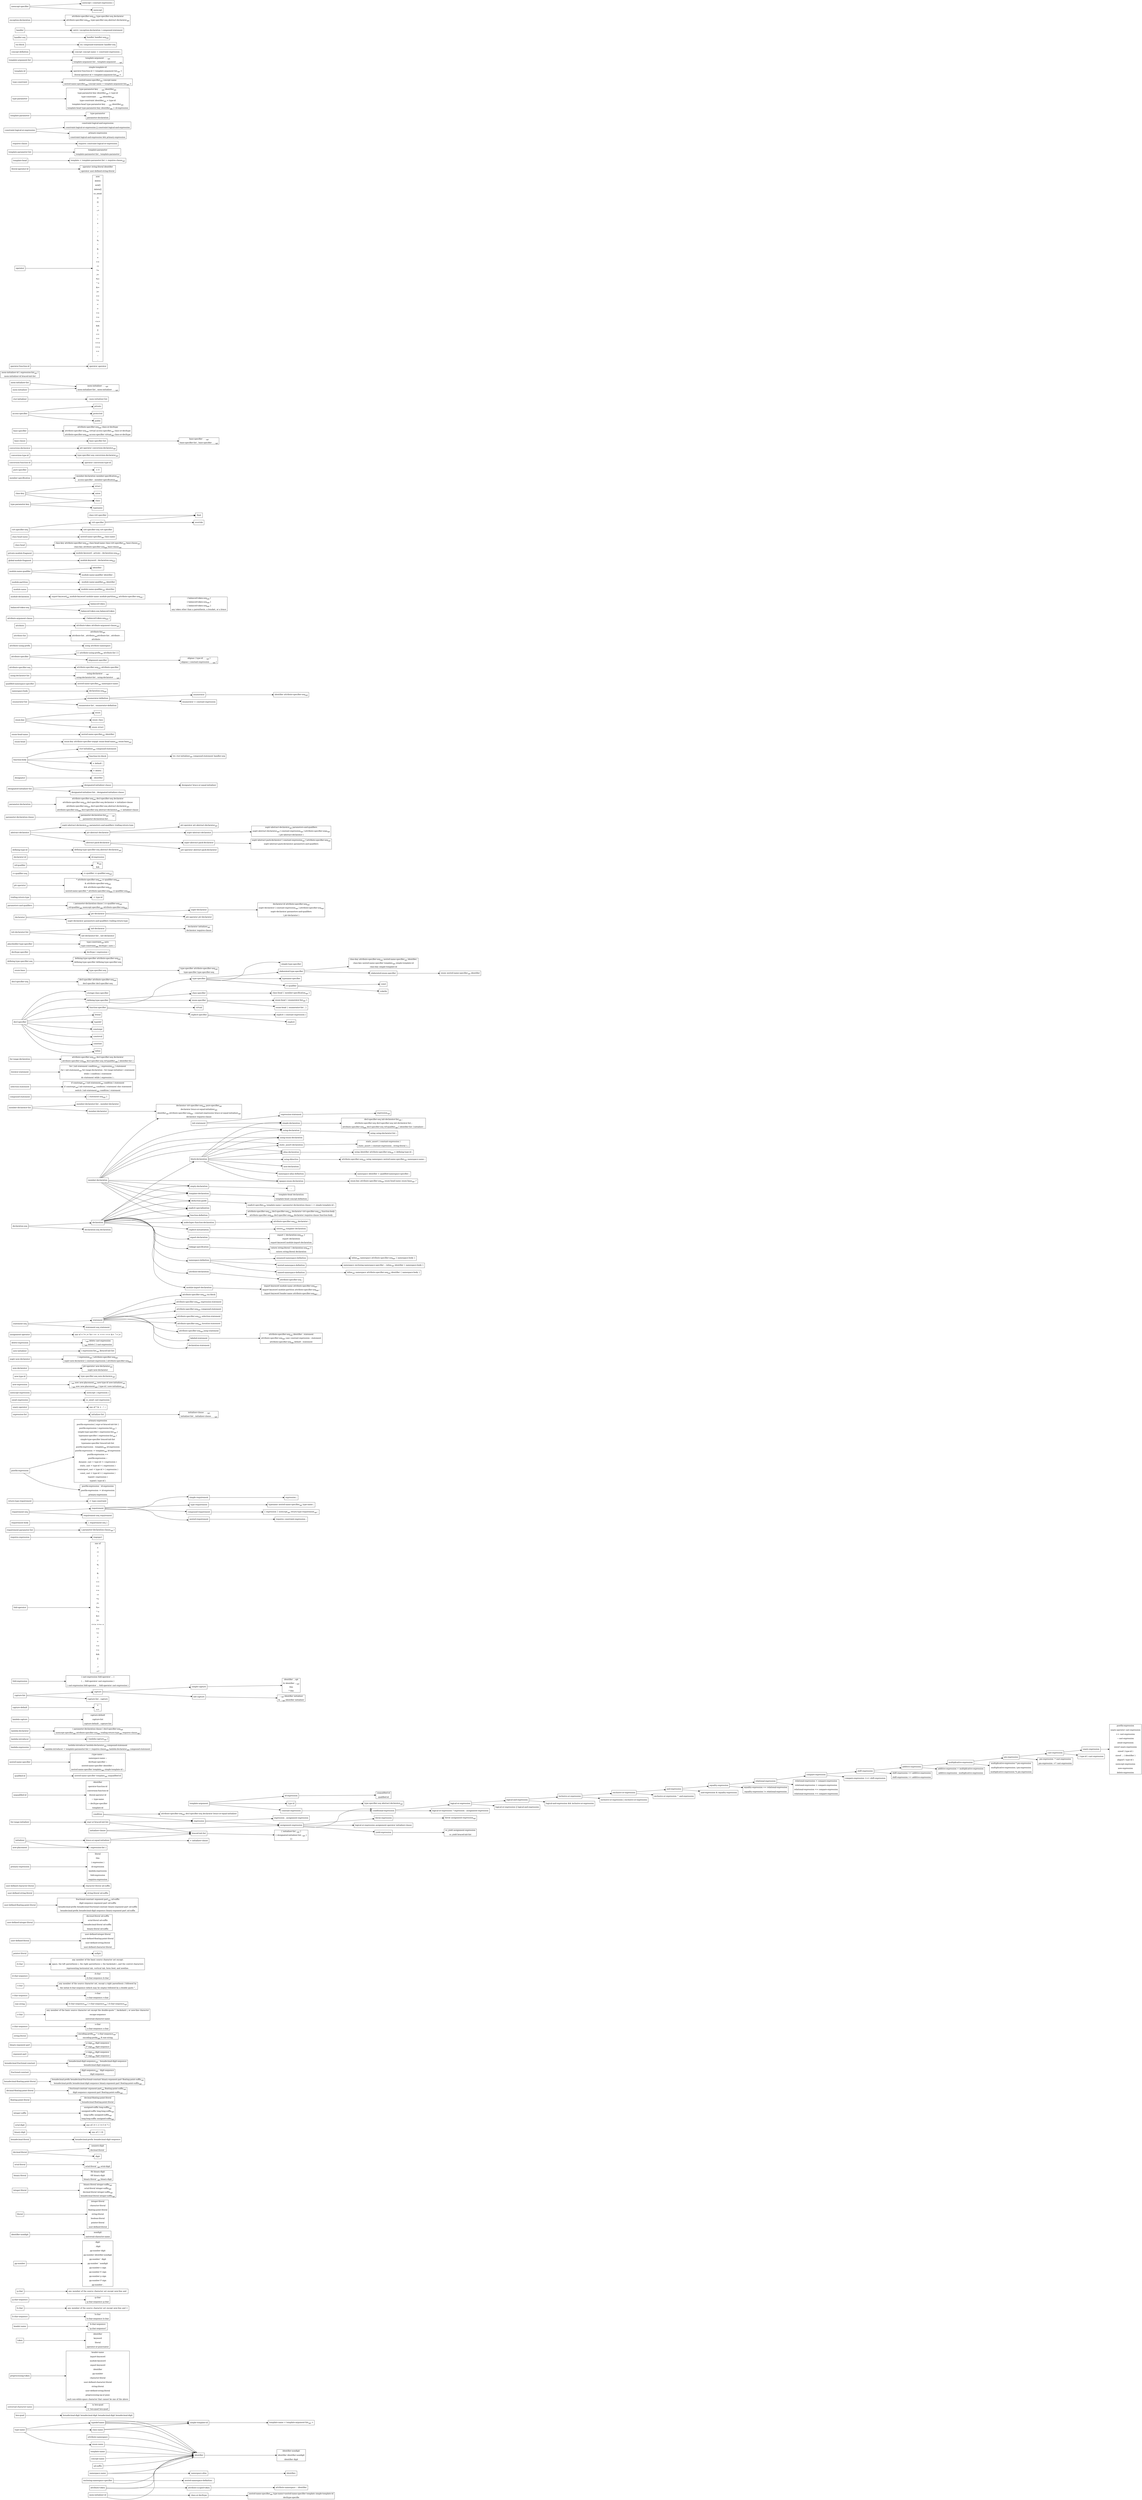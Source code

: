 # Partial visualization of C++ Draft N4860 

digraph CppISO_IEC_JTC1_SC22_WG21_N4890_EBNF_Diagram {
    rankdir=LR;
    node [shape=box];



    # [gram.key] ------------------------------------------------------------------

    "typedef-name" -> "identifier";
    "typedef-name" -> "simple-template-id"; 



    # [gram.lex] ------------------------------------------------------------------

    "hex-quad" -> "hexadecimal-digit hexadecimal-digit hexadecimal-digit hexadecimal-digit";

    unchnm1[label=<\u hex-quad<BR/><BR/>
\U hex-quad hex-quad>];
    "universal-character-name" -> unchnm1;

    pptok1[label=<header-name<BR/><BR/>
import-keyword<BR/><BR/>
module-keyword<BR/><BR/>
export-keyword<BR/><BR/>
identifier<BR/><BR/>
pp-number<BR/><BR/>
character-literal<BR/><BR/>
user-defined-character-literal<BR/><BR/>
string-literal<BR/><BR/>
user-defined-string-literal<BR/><BR/>
preprocessing-op-or-punc<BR/><BR/>
each non-white-space character that cannot be one of the above>];
    "preprocessing-token" -> pptok1;

    tk1[label=<identifier<BR/><BR/>
keyword<BR/><BR/>
literal<BR/><BR/>
operator-or-punctuator>];
    "token" -> tk1;

    hdname1[label=<h-char-sequence<BR/><BR/>
&quot;q-char-sequence&quot;>];
    "header-name" -> hdname1;

    hchseq1[label=<h-char<BR/><BR/>
h-char-sequence h-char>];
    "h-char-sequence" -> hchseq1;

    "h-char" -> "any member of the source character set except new-line and >";

    qchseq1[label=<q-char<BR/><BR/>
q-char-sequence q-char>];
    "q-char-sequence" -> qchseq1;

    "q-char" -> "any member of the source character set except new-line and ";

    ppnum1[label=<digit<BR/><BR/>
. digit<BR/><BR/>
pp-number digit<BR/><BR/>
pp-number identifier-nondigit<BR/><BR/>
pp-number ’ digit<BR/><BR/>
pp-number ’ nondigit<BR/><BR/>
pp-number e sign<BR/><BR/>
pp-number E sign<BR/><BR/>
pp-number p sign<BR/><BR/>
pp-number P sign<BR/><BR/>
pp-number .>];
    "pp-number" -> ppnum1;

    ident1[label=<identifier-nondigit<BR/><BR/>
identifier identifier-nondigit<BR/><BR/>
identifier digit>];
    "identifier" ->ident1;

    identdig1[label=<nondigit<BR/><BR/>
universal-character-name>];
    "identifier-nondigit" -> identdig1;
    
    ltrl1[label=<integer-literal<BR/><BR/>
character-literal<BR/><BR/>
floating-point-literal<BR/><BR/>
string-literal<BR/><BR/>
boolean-literal<BR/><BR/>
pointer-literal<BR/><BR/>
user-defined-literal>];
    "literal" -> ltrl1;

    intglit1[label=<binary-literal integer-suffix<SUB>opt</SUB><BR/><BR/>
octal-literal integer-suffix<SUB>opt</SUB><BR/><BR/>
decimal-literal integer-suffix<SUB>opt</SUB><BR/><BR/>
hexadecimal-literal integer-suffix<SUB>opt</SUB>>];
    "integer-literal" -> intglit1;
    
    bnlit1[label=<0b binary-digit<BR/><BR/>
0B binary-digit<BR/><BR/>
binary-literal ’<SUB>opt</SUB> binary-digit>];
    "binary-literal" -> bnlit1;
    
    octlit1[label=<0<BR/><BR/>
octal-literal ’<SUB>opt</SUB> octal-digit>];
    "octal-literal" -> octlit1;


    declit1[label=<nonzero-digit<BR/><BR/>
decimal-literal ’>];
    "decimal-literal" -> declit1;
    "decimal-literal" -> "digit";

    "hexadecimal-literal" -> "hexadecimal-prefix hexadecimal-digit-sequence";

    "binary-digit" -> "one of [ 1 0] ";
    
    "octal-digit" -> "one of [ 0 1 2 3 4 5 6 7 ]";

    intsuf1[label=<unsigned-suffix long-suffix<SUB>opt</SUB><BR/><BR/>
unsigned-suffix long-long-suffix<SUB>opt</SUB><BR/><BR/>
long-suffix unsigned-suffix<SUB>opt</SUB><BR/><BR/>
long-long-suffix unsigned-suffix<SUB>opt</SUB>>];
    "integer-suffix" -> intsuf1;

    fplit1[label=<decimal-floating-point-literal<BR/><BR/>
hexadecimal-floating-point-literal>];
    "floating-point-literal" -> fplit1;

    decfplit1[label=<fractional-constant exponent-part<SUB>opt</SUB> floating-point-suffix<SUB>opt</SUB><BR/><BR/>
digit-sequence exponent-part floating-point-suffix<SUB>opt</SUB>>];
    "decimal-floating-point-literal" -> decfplit1;

    hexfplit1[label=<hexadecimal-prefix hexadecimal-fractional-constant binary-exponent-part floating-point-suffix<SUB>opt</SUB><BR/><BR/>
hexadecimal-prefix hexadecimal-digit-sequence binary-exponent-part floating-point-suffix<SUB>opt</SUB>>];
    "hexadecimal-floating-point-literal" -> hexfplit1;

    fracconst1[label=<digit-sequence<SUB>opt</SUB> . digit-sequence<BR/><BR/>
digit-sequence .>];
    "fractional-constant" -> fracconst1;

    hexfraconst1[label=<hexadecimal-digit-sequence<SUB>opt</SUB> . hexadecimal-digit-sequence<BR/><BR/>
hexadecimal-digit-sequence .>];
    "hexadecimal-fractional-constant" -> hexfraconst1;

    expar1[label=<e sign<SUB>opt</SUB> digit-sequence<BR/><BR/>
E sign<SUB>opt</SUB> digit-sequence>];
    "exponent-part" -> expar1;

    binexpar1[label=<p sign<SUB>opt</SUB> digit-sequence<BR/><BR/>
P sign<SUB>opt</SUB> digit-sequence>];
    "binary-exponent-part" -> binexpar1;

    strlit1[label=<encoding-prefix<SUB>opt</SUB> " s-char-sequence<SUB>opt</SUB> "<BR/><BR/>
encoding-prefix<SUB>opt</SUB> R raw-string>];
    "string-literal" -> strlit1;

    schseq1[label=<s-char<BR/><BR/>
s-char-sequence s-char>];
    "s-char-sequence" -> schseq1;

    schst1[label=<any member of the basic source character set except the double-quote ", backslash \, or new-line character<BR/><BR/>
escape-sequence<BR/><BR/>
universal-character-name>];
    "s-char" -> schst1;

    rwstr1[label=<d-char-sequence<SUB>opt</SUB> ( r-char-sequence<SUB>opt</SUB> ) d-char-sequence<SUB>opt</SUB>>];
    "raw-string" -> rwstr1;

    rchseq1[label=<r-char<BR/><BR/>
r-char-sequence r-char>];
    "r-char-sequence" -> rchseq1;

    rchr1[label=<any member of the source character set, except a right parenthesis ) followed by<BR/><BR/>
the initial d-char-sequence (which may be empty) followed by a double quote ".>];
    "r-char" -> rchr1;

    dchseq1[label=<d-char<BR/><BR/>
d-char-sequence d-char>];
    "d-char-sequence" -> dchseq1;

    dchr1[label=<any member of the basic source character set except:<BR/><BR/>
space, the left parenthesis (, the right parenthesis ), the backslash \, and the control characters<BR/><BR/>
representing horizontal tab, vertical tab, form feed, and newline.>];
    "d-char" -> "dchr1";

    "pointer-literal" -> "nullptr";

    usrdeflit1[label=<user-defined-integer-literal<BR/><BR/>
user-defined-floating-point-literal<BR/><BR/>
user-defined-string-literal<BR/><BR/>
user-defined-character-literal>];
    "user-defined-literal" -> usrdeflit1;

    usrdefintlit1[label=<decimal-literal ud-suffix<BR/><BR/>
octal-literal ud-suffix<BR/><BR/>
hexadecimal-literal ud-suffix<BR/><BR/>
binary-literal ud-suffix>];
    "user-defined-integer-literal" -> usrdefintlit1;
    
    usrdeffplit1[label=<fractional-constant exponent-part<SUB>opt</SUB> ud-suffix<BR/><BR/>
digit-sequence exponent-part ud-suffix<BR/><BR/>
hexadecimal-prefix hexadecimal-fractional-constant binary-exponent-part ud-suffix<BR/><BR/>
hexadecimal-prefix hexadecimal-digit-sequence binary-exponent-part ud-suffix>];
    "user-defined-floating-point-literal" -> usrdeffplit1;
    
    "user-defined-string-literal" -> "string-literal ud-suffix";

    "user-defined-character-literal" -> "character-literal ud-suffix";

    "ud-suffix" -> "identifier";



    # [gram.expr] ------------------------------------------------------------------

    primexpr1[label=<literal<BR/><BR/>
this<BR/><BR/>
( expression )<BR/><BR/>
id-expression<BR/><BR/>
lambda-expression<BR/><BR/>
fold-expression<BR/><BR/>
requires-expression>];
    "primary-expression" -> primexpr1;

    idexpr1[label=<unqualified-id<BR/><BR/>
qualified-id>];
    "id-expression" -> idexpr1;

    unqualexpr1[label=<identifier<BR/><BR/>
operator-function-id<BR/><BR/>
conversion-function-id<BR/><BR/>
literal-operator-id<BR/><BR/>
~ type-name<BR/><BR/>
~ decltype-specifier<BR/><BR/>
template-id>];
    "unqualified-id" -> unqualexpr1;

    qualid1[label=<nested-name-specifier template<SUB><SUB>opt</SUB></SUB> unqualified-id>];
    "qualified-id" -> qualid1;

    nestnmspec1[label=<::
type-name ::<BR/><BR/>
namespace-name ::<BR/><BR/>
decltype-specifier ::<BR/><BR/>
nested-name-specifier identifier ::<BR/><BR/>
nested-name-specifier template<SUB>opt</SUB> simple-template-id ::>];
    "nested-name-specifier" -> nestnmspec1;
    
    lmexpr1 [label=<lambda-introducer lambda-declarator<SUB>opt</SUB> compound-statement<BR/><BR/>
lambda-introducer &lt; template-parameter-list &gt; requires-clause<SUB>opt</SUB> lambda-declarator<SUB>opt</SUB> compound-statement>];
    "lambda-expression" -> lmexpr1;
    
    lmintr1[label=<[ lambda-capture<SUB>opt</SUB> ]>];
    "lambda-introducer" -> lmintr1;

    lmdecl1[label=<( parameter-declaration-clause ) decl-specifier-seq<SUB>opt</SUB><BR/><BR/>
noexcept-specifier<SUB>opt</SUB> attribute-specifier-seq<SUB>opt</SUB> trailing-return-type<SUB>opt</SUB> requires-clause<SUB>opt</SUB>>];
    "lambda-declarator" -> lmdecl1;

    lmcap1[label=<capture-default<BR/><BR/>
capture-list<BR/><BR/>
capture-default , capture-list>];
    "lambda-capture" -> lmcap1;

    capdef1[label=<&lt;<BR/><BR/>=&gt;>];
    "capture-default" -> capdef1;

    "capture-list" -> "capture";
    "capture-list" -> "capture-list , capture";

    "capture" -> "simple-capture";
    "capture" -> "init-capture";

    simpcap1[label=<identifier ...opt<BR/><BR/>
&amp; identifier ...<SUB>opt</SUB><BR/><BR/>
this<BR/><BR/>
* this>];
    "simple-capture" -> simpcap1;

    initcap1[label=<...<SUB>opt</SUB> identifier initializer<BR/><BR/>
&amp; ...<SUB>opt</SUB> identifier initializer>];
    "init-capture" -> initcap1;

    fldexpr1[label=<( cast-expression fold-operator ... )<BR/><BR/>
( ... fold-operator cast-expression )<BR/><BR/>
( cast-expression fold-operator ... fold-operator cast-expression )>];
    "fold-expression" -> fldexpr1;

    fldop1 [label=<one of<BR/><BR/>
+<BR/><BR/>
-&lt;<BR/><BR/>
*<BR/><BR/>
/<BR/><BR/>
%<BR/><BR/>
^<BR/><BR/>
&amp;<BR/><BR/>
|<BR/><BR/>
&lt;&lt;<BR/><BR/>
&gt;&gt;<BR/><BR/>
+=<BR/><BR/>
-=<BR/><BR/>
*=<BR/><BR/>
/=<BR/><BR/>
%=<BR/><BR/>
^=<BR/><BR/>
&amp;=<BR/><BR/>
|=<BR/><BR/>
&lt;&lt;= &gt;&gt;= =<BR/><BR/>
==<BR/><BR/>
!=<BR/><BR/>
&lt;<BR/><BR/>
&gt;<BR/><BR/>
&lt;=<BR/><BR/>
&gt;=<BR/><BR/>
&amp;&amp;<BR/><BR/>
||<BR/><BR/>
,<BR/><BR/>
.*<BR/><BR/>
-&gt;*>];
    "fold-operator" -> fldop1;

    reqexpe1[lable=<requires requirement-parameter-list<SUB>opt</SUB> requirement-body>];
    "requires-expression" -> reqexpe1;

    reqparl1[label=<( parameter-declaration-clause<SUB>opt</SUB> )>];    
    "requirement-parameter-list" -> reqparl1;

    "requirement-body" -> "{ requirement-seq }";

    "requirement-seq" -> "requirement";
    "requirement-seq" -> "requirement-seq requirement";

    "requirement" -> "simple-requirement";
    "requirement" -> "type-requirement";
    "requirement" -> "compound-requirement";
    "requirement" -> "nested-requirement";

    "simple-requirement" -> "expression ;";

    tpreq1[label=<typename nested-name-specifier<SUB>opt</SUB> type-name ;>];
    "type-requirement" -> tpreq1;

    cmpreq1[label=<{ expression } noexcept<SUB>opt</SUB> return-type-requirement<SUB>opt</SUB> ;>];
    "compound-requirement" -> cmpreq1;

    "return-type-requirement" -> "-> type-constraint";

    "nested-requirement" -> "requires constraint-expression ;";

    pstfxexpr1 [label=<primary-expression<BR/><BR/>
postfix-expression [ expr-or-braced-init-list ]<BR/><BR/>
postfix-expression ( expression-list<SUB>opt</SUB> )<BR/><BR/>
simple-type-specifier ( expression-list<SUB>opt</SUB> )<BR/><BR/>
typename-specifier ( expression-list<SUB>opt</SUB> )<BR/><BR/>
simple-type-specifier braced-init-list<BR/><BR/>
typename-specifier braced-init-list<BR/><BR/>
postfix-expression . template<SUB>opt</SUB> id-expression<BR/><BR/>
postfix-expression -&gt; template<SUB>opt</SUB> id-expression<BR/><BR/>
postfix-expression ++<BR/><BR/>
postfix-expression --<BR/><BR/>
dynamic_cast &lt; type-id &gt; ( expression )<BR/><BR/>
static_cast &lt; type-id &gt; ( expression )<BR/><BR/>
reinterpret_cast &lt; type-id &gt; ( expression )<BR/><BR/>
const_cast &lt; type-id &gt; ( expression )<BR/><BR/>
typeid ( expression )<BR/><BR/>
typeid ( type-id )>];
    "postfix-expression" -> pstfxexpr1;

    "expression-list" -> "initializer-list";

    unexpr1[label=<postfix-expression<BR/><BR/>
unary-operator cast-expression<BR/><BR/>
++ cast-expression<BR/><BR/>
-- cast-expression<BR/><BR/>
await-expression<BR/><BR/>
sizeof unary-expression<BR/><BR/>
sizeof ( type-id )<BR/><BR/>
sizeof ... ( identifier )<BR/><BR/>
alignof ( type-id )<BR/><BR/>
noexcept-expression<BR/><BR/>
new-expression<BR/><BR/>
delete-expression>];
    "unary-expression" -> unexpr1;

    "unary-operator" -> "one of * & + - ! ~";

    "await-expression" -> "co_await cast-expression";

    "noexcept-expression" -> "noexcept ( expression )";

    newxpr1[label=<::<SUB>opt</SUB> new new-placement<SUB>opt</SUB> new-type-id new-initializer<SUB>opt</SUB><BR/><BR/>
::<SUB>opt</SUB> new new-placement<SUB>opt</SUB> ( type-id ) new-initializer<SUB>opt</SUB>>];
    "new-expression" -> newxpr1;

    "new-placement" -> "( expression-list )";

    nwtpid1[label=<type-specifier-seq new-declarator<SUB>opt</SUB>>];
    "new-type-id" -> nwtpid1;

    nwdecl1[label=<ptr-operator new-declarator<SUB>opt</SUB><BR/><BR/>
noptr-new-declarator>];
    "new-declarator" -> nwdecl1;

    nptnwdec1[label=<[ expression<SUB>opt</SUB> ] attribute-specifier-seq<SUB>opt</SUB><BR/><BR/>
noptr-new-declarator [ constant-expression ] attribute-specifier-seq<SUB>opt</SUB>>];
    "noptr-new-declarator" -> nptnwdec1;

    nwinit1[label=<( expression-list<SUB>opt</SUB> )
braced-init-list>];
    "new-initializer" -> nwinit1;

    delexpr1[label=<::<SUB>opt</SUB> delete cast-expression<BR/><BR/>
::<SUB>opt</SUB> delete [ ] cast-expression>];
    "delete-expression" -> delexpr1;

    "cast-expression" -> "unary-expression";
    "cast-expression" -> "( type-id ) cast-expression";

    pmexp1 [label=<pm-expression .* cast-expression<BR/><BR/>
pm-expression -&gt;* cast-expression>];
    "pm-expression" -> "cast-expression";
    "pm-expression" -> pmexp1;

    mulexp1[label=<multiplicative-expression * pm-expression<BR/><BR/>
multiplicative-expression / pm-expression<BR/><BR/>
multiplicative-expression % pm-expression>];
    "multiplicative-expression" -> "pm-expression";
    "multiplicative-expression" -> mulexp1;

    addexp1[label=<additive-expression + multiplicative-expression<BR/><BR/>
additive-expression - multiplicative-expression>];
    "additive-expression" -> "multiplicative-expression";
    "additive-expression" -> addexp1;

    sftexp1[label=<shift-expression &lt;&lt; additive-expression<BR/><BR/>
shift-expression &gt;&gt; additive-expression>];
    "shift-expression" -> "additive-expression";
    "shift-expression" -> sftexp1;

    cmpexp1[label=<compare-expression &lt;=&gt; shift-expression>];
    "compare-expression" -> "shift-expression";
    "compare-expression" -> cmpexp1;

    ratexpr1[label=<relational-expression &lt; compare-expression<BR/><BR/>
relational-expression &gt; compare-expression<BR/><BR/>
relational-expression &lt;= compare-expression<BR/><BR/>
relational-expression &gt;= compare-expression>];
    "relational-expression" -> "compare-expression";
    "relational-expression" -> ratexpr1;

    eqexp1[label=<equality-expression == relational-expression<BR/><BR/>
equality-expression != relational-expression>];
    "equality-expression" -> "relational-expression";
    "equality-expression" -> eqexp1;

    "and-expression" -> "equality-expression";
    "and-expression" -> "and-expression & equality-expression";

    "exclusive-or-expression" -> "and-expression";
    "exclusive-or-expression" -> "exclusive-or-expression ^ and-expression";

    "inclusive-or-expression" -> "exclusive-or-expression";
    "inclusive-or-expression" -> "inclusive-or-expression | exclusive-or-expression";

    "logical-and-expression" -> "inclusive-or-expression";
    "logical-and-expression" -> "logical-and-expression && inclusive-or-expression";

    "logical-or-expression" -> "logical-and-expression";
    "logical-or-expression" -> "logical-or-expression || logical-and-expression";

    "conditional-expression" -> "logical-or-expression";
    "conditional-expression" -> "logical-or-expression ? expression : assignment-expression";

    yldexp1[label=<co_yield assignment-expression<BR/><BR/>
co_yield braced-init-list>];
    "yield-expression" -> yldexp1;

    threxp1[label=<throw assignment-expression<SUB>opt</SUB>>];
    "throw-expression" -> threxp1;

    assgexp1[label=<logical-or-expression assignment-operator initializer-clause>];
    "assignment-expression" -> "conditional-expression";
    "assignment-expression" -> "yield-expression";
    "assignment-expression" -> "throw-expression";
    "assignment-expression" -> assgexp1;


    "assignment-operator" -> "one of = *= /= %= += -= >>= <<= &= ^= |=";

    "expression" -> "assignment-expression";
    "expression" -> "expression , assignment-expression";

    "constant-expression" -> "conditional-expression";
    


    # [stmt.pre] ------------------------------------------------------------------

    statement1[label=<attribute-specifier-seq<SUB>opt</SUB> try-block>]
    statement2[label=<attribute-specifier-seq<SUB>opt</SUB> expression-statement>]
    statement3[label=<attribute-specifier-seq<SUB>opt</SUB> compound-statement>]
    statement4[label=<attribute-specifier-seq<SUB>opt</SUB> selection-statement>]
    statement5[label=<attribute-specifier-seq<SUB>opt</SUB> iteration-statement>]
    statement6[label=<attribute-specifier-seq<SUB>opt</SUB> jump-statement>]

    statement -> "labeled-statement"
    statement -> statement2;
    statement -> statement3;
    statement -> statement4;
    statement -> statement5;
    statement -> statement6;
    statement -> "declaration-statement";
    statement -> statement1;

    "init-statement" -> "expression-statement";
    "init-statement" -> "simple-declaration";

    condition1[label=<attribute-specifier-seq<SUB>opt</SUB> decl-specifier-seq declarator brace-or-equal-initializer>]
    "condition" -> "expression";
    "condition" -> condition1;

    labeledstm1[label=<attribute-specifier-seq<SUB>opt</SUB> identifier : statement<BR/><BR/>
attribute-specifier-seq<SUB>opt</SUB> case constant-expression : statement<BR/><BR/>
attribute-specifier-seq<SUB>opt</SUB> default : statement>]
    "labeled-statement" -> labeledstm1;

    expressionstm1[label=<expression<SUB>opt</SUB>>];
    "expression-statement" -> expressionstm1;

    compoundstm1[label=<{ statement-seq<SUB>opt</SUB> } >];
    "compound-statement" -> compoundstm1;

    "statement-seq" -> statement;
    "statement-seq" -> "statement-seq statement"

    selectionstm1[label=<if constexpr<SUB>opt</SUB> ( init-statement<SUB>opt</SUB> condition ) statement<BR/><BR/>
if constexpr<SUB>opt</SUB>( init-statement<SUB>opt</SUB> condition ) statement else statement<BR/><BR/>
switch ( init-statement<SUB>opt</SUB> condition ) statement>];
    "selection-statement" -> selectionstm1;



    # [stmt.iter] ------------------------------------------------------------------

    iterationsmt1[label=<for ( init-statement condition<SUB>opt</SUB> ; expression<SUB>opt</SUB> ) statement<BR/><BR/>
for ( init-statement<SUB>opt</SUB> for-range-declaration : for-range-initializer ) statement<BR/><BR/>
while ( condition ) statement<BR/><BR/>
do statement while ( expression ) ;>];
    "iterator-statement" -> iterationsmt1;

    forrdecl1[label=<attribute-specifier-seq<SUB>opt</SUB> decl-specifier-seq declarator<BR/><BR/>
attribute-specifier-seq<SUB>opt</SUB> decl-specifier-seq ref-qualifier<SUB>opt</SUB> [ identifier-list ]>];
    "for-range-declaration" -> forrdecl1;

    "for-range-initializer" -> "expr-or-braced-init-list"



    # [dcl.pre] ------------------------------------------------------------------

    "declaration-seq" -> declaration;
    "declaration-seq" -> "declaration-seq declaration"

    declaration -> "block-declaration";
    declaration -> "nodeclspec-function-declaration";
    declaration -> "function-definition";
    declaration -> "template-declaration";
    declaration -> "deduction-guide";
    declaration -> "explicit-instantiation";
    declaration -> "explicit-specialization";
    declaration -> "export-declaration";
    declaration -> "linkage-specification";
    declaration -> "namespace-definition";
    declaration -> "empty-declaration";
    declaration -> "attribute-declaration";
    declaration -> "module-import-declaration";

    "block-declaration" -> "simple-declaration";
    "block-declaration" -> "asm-declaration";
    "block-declaration" -> "namespace-alias-definition";
    "block-declaration" -> "using-declaration";
    "block-declaration" -> "using-enum-declaration";
    "block-declaration" -> "using-directive";
    "block-declaration" -> "static_assert-declaration";
    "block-declaration" -> "alias-declaration";
    "block-declaration" -> "opaque-enum-declaration";

    nodesclspecfucdecl1[label=<attribute-specifier-seq<SUB>opt</SUB> declarator ;>];
    "nodeclspec-function-declaration" -> nodesclspecfucdecl1;

    aliasdecl1[label=<using identifier attribute-specifier-seq<SUB>opt</SUB> = defining-type-id ;>]
    "alias-declaration" -> aliasdecl1;

    simpldecl1[label=<decl-specifier-seq init-declarator-list<SUB>opt</SUB> ;<BR/><BR/>
attribute-specifier-seq decl-specifier-seq init-declarator-list ;<BR/><BR/>
attribute-specifier-seq<SUB>opt</SUB> decl-specifier-seq ref-qualifier<SUB>opt</SUB> [ identifier-list ] initializer ;>];
    "simple-declaration" -> simpldecl1;

    statasrtdecl1[label=<static_assert ( constant-expression ) <BR/><BR/>
static_assert ( constant-expression , string-literal ) ;;>]
    "static_assert-declaration" -> statasrtdecl1;
    
    "empty-declaration" -> ";";

    "attribute-declaration" -> "attribute-specifier-seq ;";



    # [dcl.spec] ------------------------------------------------------------------

    "decl-specifier" -> "storage-class-specifier";
    "decl-specifier" -> "defining-type-specifier";
    "decl-specifier" -> "function-specifier";
    "decl-specifier" -> friend;
    "decl-specifier" -> typedef;
    "decl-specifier" -> constexpr;
    "decl-specifier" -> consteval;
    "decl-specifier" -> constinit;
    "decl-specifier" -> inline;

    declspecseq1[label=<decl-specifier attribute-specifier-seq<SUB>opt</SUB><BR/><BR/>
decl-specifier decl-specifier-seq>];
    "decl-specifier-seq" -> "declspecseq1";

    "function-specifier" -> virtual;
    "function-specifier" -> "explicit-specifier";

    "explicit-specifier" -> "explicit ( constant-expression )";
    "explicit-specifier" -> "explicit";

    "typedef-name" -> identifier;
    "typedef-name" -> "simple-template-id";



    # [dcl.type] ------------------------------------------------------------------

    "type-specifier" -> "simple-type-specifier";
    "type-specifier" -> "elaborated-type-specifier";
    "type-specifier" -> "typename-specifier";
    "type-specifier" -> "cv-qualifier";

    typespecseq1[label=<type-specifier attribute-specifier-seq<SUB>opt</SUB><BR/><BR/>
type-specifier type-specifier-seq>];
    "type-specifier-seq" -> typespecseq1;

    "defining-type-specifier" -> "type-specifier";
    "defining-type-specifier" -> "class-specifier";
    "defining-type-specifier" -> "enum-specifier";

    definingtypespecseq1[label=<defining-type-specifier attribute-specifier-seq<SUB>opt</SUB><BR/><BR/>
defining-type-specifier defining-type-specifier-seq<BR/><BR/>>];
    "defining-type-specifier-seq" -> definingtypespecseq1;
    
    "type-name" -> "class-name";
    "type-name" -> "enum-name";
    "type-name" -> "typedef-name";

    elaboratedtpspec1[label=<class-key attribute-specifier-seq<SUB>opt</SUB> nested-name-specifier<SUB>opt</SUB> identifier;<BR/><BR/>
class-key nested-name-specifier template<SUB>opt</SUB> simple-template-id<BR/><BR/>
class-key simple-template-id>];
    "elaborated-type-specifier" -> elaboratedtpspec1;
    "elaborated-type-specifier" -> "elaborated-enum-specifier";

    elaboratedenspec1[label=<enum nested-name-specifier<SUB>opt</SUB> identifier>];
    "elaborated-enum-specifier" -> elaboratedenspec1;

    "decltype-specifier" -> "decltype ( expression )";

    placeholdtpspec1[label=<type-constraint<SUB>opt</SUB> auto<BR/><BR/>
type-constraint<SUB>opt</SUB> decltype ( auto )>];
    "placeholder-type-specifier" -> placeholdtpspec1;



    # [dcl.decl] ------------------------------------------------------------------

    "init-declarator-list" -> "init-declarator";
    "init-declarator-list" -> "init-declarator-list , init-declarator";

    initdecl1[label=<declarator initializer<SUB>opt</SUB><BR/><BR/>
declarator requires-clause>];

    "init-declarator" -> initdecl1;

    "declarator" -> "ptr-declarator";
    "declarator" -> "noptr-declarator parameters-and-qualifiers trailing-return-type";

    "ptr-declarator" -> "noptr-declarator";
    "ptr-declarator" -> "ptr-operator ptr-declarator";

    noptrdecl1[label=<declarator-id attribute-specifier-seq<SUB>opt</SUB><BR/><BR/>
noptr-declarator [ constant-expression<SUB>opt</SUB> ] attribute-specifier-seq<SUB>opt</SUB><BR/><BR/>
noptr-declarator parameters-and-qualifiers<BR/><BR/>
( ptr-declarator )>];
    "noptr-declarator" -> noptrdecl1;

    parametersqual1[label=<( parameter-declaration-clause ) cv-qualifier-seq<SUB>opt</SUB><BR/><BR/>
ref-qualifier<SUB>opt</SUB> noexcept-specifier<SUB>opt</SUB> attribute-specifier-seq<SUB>opt</SUB>>];

    "parameters-and-qualifiers" -> parametersqual1;

    "trailing-return-type" -> "-> type-id";

    ptrop1[label=<* attribute-specifier-seq<SUB>opt</SUB> cv-qualifier-seq<SUB>opt</SUB><BR/><BR/>
&amp; attribute-specifier-seq<SUB>opt</SUB><BR/><BR/>
&amp;&amp; attribute-specifier-seq<SUB>opt</SUB><BR/><BR/>
nested-name-specifier * attribute-specifier-seq<SUB>opt</SUB> cv-qualifier-seq<SUB>opt</SUB>>];
    "ptr-operator" -> ptrop1; 

    cvqualseq1[label=<cv-qualifier cv-qualifier-seq<SUB>opt</SUB>>];
    "cv-qualifier-seq" -> cvqualseq1;

    "cv-qualifier" -> "const";
    "cv-qualifier" -> "volatile";

    refqual1[label=<. . .&amp;<SUB>opt</SUB><BR/><BR/>&amp;&amp;>];
    "ref-qualifier" -> refqual1;

    declid1[label=<id-expression>];
    "declarator-id" -> declid1;



    # [dcl.name] ------------------------------------------------------------------
    
    typeid1[label=<type-specifier-seq abstract-declarator<SUB>opt</SUB>>]
    "type-id" -> typeid1;

    deftypeid1[label=<defining-type-specifier-seq abstract-declarator<SUB>opt</SUB>>]
    "defining-type-id" -> deftypeid1;

    abstrdecl1[label=<noptr-abstract-declarator<SUB>opt</SUB> parameters-and-qualifiers trailing-return-type>]
    "abstract-declarator" -> "ptr-abstract-declarator";
    "abstract-declarator" -> abstrdecl1;
    "abstract-declarator" -> "abstract-pack-declarator";

    ptrabstrdecl1[label=<ptr-operator ptr-abstract-declarator<SUB>opt</SUB>>];
    "ptr-abstract-declarator" -> "noptr-abstract-declarator"
    "ptr-abstract-declarator" -> ptrabstrdecl1;

    noptrabstdecl1[label=<noptr-abstract-declarator<SUB>opt</SUB> parameters-and-qualifiers<BR/><BR/>
noptr-abstract-declarator<SUB>opt</SUB> [ constant-expression<SUB>opt</SUB> ] attribute-specifier-seqo<SUB>opt</SUB><BR/><BR/>
( ptr-abstract-declarator )>];
    "noptr-abstract-declarator" -> noptrabstdecl1;

    "abstract-pack-declarator" -> "noptr-abstract-pack-declarator"; 
    "abstract-pack-declarator" -> "ptr-operator abstract-pack-declarator";

    noptrabspackdecl1[label=<noptr-abstract-pack-declarator [ constant-expression<SUB>opt</SUB> ] attribute-specifier-seq<SUB>opt</SUB><BR/><BR/>
noptr-abstract-pack-declarator parameters-and-qualifiers<BR/><BR/>
. . .>];
    "noptr-abstract-pack-declarator" -> noptrabspackdecl1;



    # [dcl.fct] ------------------------------------------------------------------

    parameterdeclclause1[label=<parameter-declaration-list<SUB>opt</SUB> . . .<SUB>opt</SUB><BR/><BR/>
parameter-declaration-list , . . .>];
    "parameter-declaration-clause" -> parameterdeclclause1;

    pardecl1[label=<attribute-specifier-seq<SUB>opt</SUB> decl-specifier-seq declarator<BR/><BR/>
attribute-specifier-seq<SUB>opt</SUB> decl-specifier-seq declarator = initializer-clause<BR/><BR/>
attribute-specifier-seq<SUB>opt</SUB> decl-specifier-seq abstract-declarator<SUB>opt</SUB><BR/><BR/>
attribute-specifier-seq<SUB>opt</SUB> decl-specifier-seq abstract-declarator<SUB>opt</SUB> = initializer-clause>];
    "parameter-declaration" -> pardecl1;



    # [dcl.init] ------------------------------------------------------------------

    "initializer" -> "brace-or-equal-initializer"
    "initializer" -> "( expression-list )";

    "brace-or-equal-initializer" -> "= initializer-clause"; 
    "brace-or-equal-initializer" -> "braced-init-list";

    "initializer-clause" -> "assignment-expression";
    "initializer-clause" -> "braced-init-list";

    brinitl1[label=<{ initializer-list ,<SUB>opt</SUB> }<BR/><BR/>
{ designated-initializer-list ,<SUB>opt</SUB> }<BR/><BR/>
{}>];

    "braced-init-list" -> brinitl1;

    initl1[label=<initializer-clause . . .<SUB>opt</SUB><BR/><BR/>
initializer-list , initializer-clause . . .<SUB>opt</SUB>>];
    "initializer-list" -> initl1;

    "designated-initializer-list" -> "designated-initializer-clause"; 
    "designated-initializer-list" -> "designated-initializer-list , designated-initializer-clause";

    "designated-initializer-clause" -> "designator brace-or-equal-initializer";

    "designator" -> ". identifier";

    "expr-or-braced-init-list" -> "expression";
    "expr-or-braced-init-list" -> "braced-init-list";



    # [dcl.fct.def] ------------------------------------------------------------------
    
    funcdecl1[label=<attribute-specifier-seq<SUB>opt</SUB> decl-specifier-seq<SUB>opt</SUB> declarator virt-specifier-seq<SUB>opt</SUB> function-body<BR/><BR/>
attribute-specifier-seq<SUB>opt</SUB> decl-specifier-seq<SUB>opt</SUB> declarator requires-clause function-body>];
    "function-definition" -> funcdecl1;

    funcbd1[label=<ctor-initializer<SUB>opt</SUB> compound-statement>];
    "function-body" -> funcbd1;
    "function-body" -> "function-try-block";
    "function-body" -> "= default ;";
    "function-body" -> "= delete ;";



    # [dcl.enum] ------------------------------------------------------------------
    
    "enum-name" -> "identifier";
    enumspec1[label=<enum-head { enumerator-list<SUB>opt</SUB> }>];

    "enum-specifier" -> enumspec1;
    "enum-specifier" -> "enum-head { enumerator-list , }";

    enumh1[label=<enum-key attribute-specifier-seqopt enum-head-name<SUB>opt</SUB> enum-base<SUB>opt</SUB>>];
    "enum-head" -> enumh1;

    enumname1[label=<nested-name-specifier<SUB>opt</SUB> identifier>];
    "enum-head-name" -> enumname1;

    opaqueendecl1[label=<enum-key attribute-specifier-seq<SUB>opt</SUB> enum-head-name enum-base<SUB>opt</SUB> ;">];
    "opaque-enum-declaration" -> opaqueendecl1;

    "enum-key" -> "enum";
    "enum-key" -> "enum class";
    "enum-key" -> "enum struct";

    "enum-base" -> "type-specifier-seq";

    "enumerator-list" -> "enumerator-definition";
    "enumerator-list" -> "enumerator-list , enumerator-definition";

    "enumerator-definition" -> "enumerator";
    "enumerator-definition" -> "enumerator = constant-expression";

    enumer1[label=<identifier attribute-specifier-seq<SUB>opt</SUB>>];
    enumerator -> enumer1;



    # [namespace.def] ------------------------------------------------------------------

    "namespace-name" -> "identifier";
    "namespace-name" -> "namespace-alias";

    "namespace-definition" -> "named-namespace-definition";
    "namespace-definition" -> "unnamed-namespace-definition";
    "namespace-definition" -> "nested-namespace-definition";

    namespacedef1[label=<inline<SUB>opt</SUB> namespace attribute-specifier-seq<SUB>opt</SUB> identifier { namespace-body }>];
    "named-namespace-definition" -> namespacedef1;

    unnamenamdef1[label=<inline<SUB>opt</SUB> namespace attribute-specifier-seq<SUB>opt</SUB> { namespace-body }>]
    "unnamed-namespace-definition" -> unnamenamdef1;

    nsnamenamdef1[label=<namespace enclosing-namespace-specifier :: inline<SUB>opt</SUB> identifier { namespace-body }>];
    "nested-namespace-definition" -> nsnamenamdef1;

    encnamespec1[label=<nested-namespace-definition :>];
    "enclosing-namespace-specifier" -> "identifier";
    "enclosing-namespace-specifier" -> encnamespec1;

    nsbody1[label=<declaration-seq<SUB>opt</SUB>>];
    "namespace-body" -> nsbody1;



    # [namespace.alias] ------------------------------------------------------------------

    "namespace-alias" -> "identifier;"
    "namespace-alias-definition" -> "namespace identifier = qualified-namespace-specifier ;"

    qualnsspec1[label=<nested-name-specifier<SUB>opt</SUB> namespace-name>]
    "qualified-namespace-specifier" -> qualnsspec1;

    usdirns1[label=<attribute-specifier-seq<SUB>opt</SUB> using namespace nested-name-specifier<SUB>opt</SUB> namespace-name ;>];
    "using-directive" -> usdirns1;

    "using-declaration" -> "using using-declarator-list ;";

    usdeclist1[label=<using-declarator . . .<SUB>opt</SUB><BR/><BR/>
using-declarator-list , using-declarator . . .<SUB>opt</SUB>>];
    "using-declarator-list" -> usdeclist1;

    linkspec1[label=<extern string-literal { declaration-seq<SUB>opt</SUB> }<BR/><BR/>
extern string-literal declaration>];
    "linkage-specification" -> linkspec1;



    # [dcl.attr] ------------------------------------------------------------------

    attrspecseq1[label=<attribute-specifier-seq<SUB><SUB>opt</SUB></SUB> attribute-specifier>];
    "attribute-specifier-seq" -> attrspecseq1;

    attrspec1[label=<[ [ attribute-using-prefix<SUB>opt</SUB> attribute-list ] ]>];
    "attribute-specifier" -> attrspec1;
    "attribute-specifier" -> "alignment-specifier";

    allignspec1[label=<alignas ( type-id . . .<SUB>opt</SUB> )<BR/><BR/>
alignas ( constant-expression . . .<SUB>opt</SUB> )>];
    "alignment-specifier" -> allignspec1;

    "attribute-using-prefix" -> "using attribute-namespace";

    attrl1[label=<attribute-list<SUB>opt</SUB><BR/><BR/>
attribute-list , attribute<SUB>opt</SUB>
attribute-list , attribute . . .<BR/><BR/>
attribute . . .>];
    "attribute-list" -> attrl1; 

    attr1[label=<attribute-token attribute-argument-clause<SUB>opt</SUB>>];
    "attribute" -> attr1;

    "attribute-token" -> identifier;
    "attribute-token" -> "attribute-scoped-token";

    "attribute-scoped-token" -> "attribute-namespace :: identifier";

    "attribute-namespace" -> "identifier";

    attrargcl1[label=<( balanced-token-seq<SUB>opt</SUB> )>];
    "attribute-argument-clause" -> attrargcl1;

    "balanced-token-seq" -> "balanced-token";
    "balanced-token-seq" -> "balanced-token-seq balanced-token";

    baltok1[label=<( balanced-token-seq<SUB>opt</SUB> )<BR/><BR/>
[ balanced-token-seq<SUB>opt</SUB> ]<BR/><BR/>
{ balanced-token-seq<SUB>opt</SUB> }<BR/><BR/>
any token other than a parenthesis, a bracket, or a brace>];
    "balanced-token" -> baltok1;



    # [module.init] ------------------------------------------------------------------

    moddecl1[label=<export-keyword<SUB>opt</SUB> module-keyword module-name module-partition<SUB>opt</SUB> attribute-specifier-seq<SUB>opt</SUB> ;>];
    "module-declaration" -> moddecl1;

    modname1[label=<module-name-qualifier<SUB>opt</SUB> identifier>];
    "module-name" -> modname1;

    modpart1[label=<: module-name-qualifier<SUB>opt</SUB> identifier>];
    "module-partition" -> modpart1;

    "module-name-qualifier" -> "identifier .";
    "module-name-qualifier" -> "module-name-qualifier identifier .";

    exdecl1[label=<export { declaration-seq<SUB>opt</SUB> }<BR/><BR/>
export declaration<BR/><BR/>
export-keyword module-import-declaration>];
    "export-declaration" -> exdecl1;

    imprtdecl1[label=<import-keyword module-name attribute-specifier-seq<SUB>opt</SUB> ;<BR/><BR/>
import-keyword module-partition attribute-specifier-seq<SUB>opt</SUB> ;<BR/><BR/>
import-keyword header-name attribute-specifier-seq<SUB>opt</SUB> ;>];
    "module-import-declaration" -> imprtdecl1;

    glmodfrag1[label=<module-keyword ; declaration-seq<SUB>opt</SUB>>]
    "global-module-fragment" -> glmodfrag1;

    privmodfrag1[label=<module-keyword : private ; declaration-seq<SUB>opt</SUB>>];
    "private-module-fragment" -> privmodfrag1;

    

    # [class.pre] ------------------------------------------------------------------

    "class-name" -> "identifier";
    "class-name" -> "simple-template-id";

    classpec1[label=<class-head { member-specification<SUB>opt</SUB> }>];
    "class-specifier" -> classpec1;

    classhd1[label=<class-key attribute-specifier-seq<SUB>opt</SUB> class-head-name class-virt-specifier<SUB>opt</SUB> base-clause<SUB>opt</SUB><BR/><BR/>
class-key attribute-specifier-seq<SUB>opt</SUB> base-clause<SUB>opt</SUB>>];
    "class-head" -> classhd1;

    classhdnm1[label=<nested-name-specifier<SUB>opt</SUB> class-name>];
    "class-head-name" -> classhdnm1;

    "class-virt-specifier" -> "final";

    "class-key" -> "class";
    "class-key" -> "struct";
    "class-key" -> "union";

    memspec1[label=<member-declaration member-specification<SUB>opt</SUB><BR/><BR/>
access-specifier : member-specification<SUB>opt</SUB>>];
    "member-specification" -> memspec1;

    memdecl1[label=<attribute-specifier-seq<SUB>opt</SUB> decl-specifier-seq<SUB>opt</SUB> member-declarator-list<SUB>opt</SUB> ;>];
    "member-declaration" -> memdecl1;
    "member-declaration" -> "function-definition";
    "member-declaration" -> "using-declaration";
    "member-declaration" -> "using-enum-declaration";
    "member-declaration" -> "static_assert-declaration";
    "member-declaration" -> "template-declaration";
    "member-declaration" -> "explicit-specialization";
    "member-declaration" -> "deduction-guide";
    "member-declaration" -> "alias-declaration";
    "member-declaration" -> "opaque-enum-declaration";
    "member-declaration" -> "empty-declaration";

    "member-declarator-list" -> "member-declarator";
    "member-declarator-list" -> "member-declarator-list , member-declarator";

    memdecl1[label=<declarator virt-specifier-seq<SUB>opt</SUB> pure-specifier<SUB>opt</SUB><BR/><BR/>
declarator brace-or-equal-initializer<SUB>opt</SUB><BR/><BR/>
identifier<SUB>opt</SUB> attribute-specifier-seq<SUB>opt</SUB> : constant-expression brace-or-equal-initializer<SUB>opt</SUB><BR/><BR/>
declarator requires-clause>];
    "member-declarator" -> memdecl1;

    "virt-specifier-seq" -> "virt-specifier";
    "virt-specifier-seq" -> "virt-specifier-seq virt-specifier";

    "virt-specifier" -> "override";
    "virt-specifier" -> "final";

    "pure-specifier" -> "= 0";

    "conversion-function-id" -> "operator conversion-type-id";

    convtpid1[label=<type-specifier-seq conversion-declarator<SUB>opt</SUB>>];
    "conversion-type-id" -> convtpid1;

    convdecl1[label=<ptr-operator conversion-declarator<SUB>opt</SUB>>];
    "conversion-declarator" -> convdecl1;



    # [class.derived] ------------------------------------------------------------------

    "base-clause" -> "base-specifier-list";

    basespecl1[label=<base-specifier . . .<SUB>opt</SUB><BR/><BR/>
base-specifier-list , base-specifier . . .<SUB>opt</SUB>>];
    "base-specifier-list" -> basespecl1;

    basespec1[label=<attribute-specifier-seq<SUB>opt</SUB> class-or-decltype<BR/><BR/>
attribute-specifier-seq<SUB>opt</SUB> virtual access-specifier<SUB>opt</SUB> class-or-decltype<BR/><BR/>
attribute-specifier-seq<SUB>opt</SUB> access-specifier virtual<SUB>opt</SUB> class-or-decltype>];
    "base-specifier" -> basespec1;

    clasordecl1[label=<nested-name-specifier<SUB>opt</SUB> type-name&gt;
nested-name-specifier template simple-template-id<BR/><BR/>
decltype-specifie>];
    "class-or-decltype" -> clasordecl1;

    "access-specifier" -> "private";
    "access-specifier" -> "protected";
    "access-specifier" -> "public";



    # [class.base.init] ------------------------------------------------------------------

    "ctor-initializer" -> ": mem-initializer-list";

    meminitlist1[label=<mem-initializer . . .<SUB>opt</SUB><BR/><BR/>
mem-initializer-list , mem-initializer . . .<SUB>opt</SUB>>];
    "mem-initializer-list" -> meminitlist1;

    meminitl1[label=<mem-initializer-id ( expression-list<SUB>opt</SUB> )<BR/><BR/>
mem-initializer-id braced-init-list>];
    "mem-initializer" -> meminitlist1;

    "mem-initializer-id" -> "class-or-decltype";
    "mem-initializer-id" -> "identifier";



    # [over.call.func] ------------------------------------------------------------------

    pstexpr1[label=<postfix-expression . id-expression<BR/><BR/>
postfix-expression -&gt; id-expression<BR/><BR/>
primary-expression>];

    "postfix-expression" -> pstexpr1;

    "operator-function-id" -> "operator operator";

    oper1[label=<new<BR/><BR/>
delete<BR/><BR/>
new[]<BR/><BR/>
delete[]<BR/><BR/>
co_await<BR/><BR/>
()<BR/><BR/>
[]<BR/><BR/>
&rarr;<BR/><BR/>
&rarr;*<BR/><BR/>
~<BR/><BR/>
!<BR/><BR/>
+<BR/><BR/>
-<BR/><BR/>
*<BR/><BR/>
/<BR/><BR/>
%<BR/><BR/>
^<BR/><BR/>
&amp;<BR/><BR/>
|<BR/><BR/>
=<BR/><BR/>
+=<BR/><BR/>
-=<BR/><BR/>
*=<BR/><BR/>
/=<BR/><BR/>
%=<BR/><BR/>
^=<BR/><BR/>
&amp;=<BR/><BR/>
|=<BR/><BR/>
==<BR/><BR/>
!=<BR/><BR/>
&lt;<BR/><BR/>
&gt;<BR/><BR/>
&lt;=<BR/><BR/>
&gt;=<BR/><BR/>
&lt;=&gt;<BR/><BR/>
&amp;&amp;<BR/><BR/>
||<BR/><BR/>
&lt;&lt;<BR/><BR/>
&gt;&gt;<BR/><BR/>
&lt;&lt;=<BR/><BR/>
&gt;&gt;=<BR/><BR/>
++<BR/><BR/>
--<BR/><BR/>
,>];
    "operator" -> oper1;



    # [over.literal] ------------------------------------------------------------------

    liopid1[label=<operator string-literal identifier<BR/><BR/>
operator user-defined-string-literal>];
    "literal-operator-id" -> liopid1;



    # [temp.pre] ------------------------------------------------------------------

    tempdecl1[label=<template-head declaration<BR/><BR/>template-head concept-definition>];
    "template-declaration" -> tempdecl1;

    tmplh1[label=<template &lt; template-parameter-list &gt; requires-clause<SUB>opt</SUB>>];
    "template-head" -> tmplh1;

    tmplparl1[label=<template-parameter<BR/><BR/>template-parameter-list , template-parameter>];
    "template-parameter-list" -> tmplparl1;

    "requires-clause" -> "requires constraint-logical-or-expression";

    constlogorexp1[label=<constraint-logical-and-expression<BR/><BR/>constraint-logical-or-expression || constraint-logical-and-expression>];
    "constraint-logical-or-expression" -> constlogorexp1;

    constlogandexp1[label=<primary-expression<BR/><BR/>constraint-logical-and-expression &amp;&amp; primary-expression>];
    "constraint-logical-or-expression" -> constlogandexp1;



    # [temp.param] ------------------------------------------------------------------

    temppar1[label=<type-parameter<BR/><BR/>parameter-declaration>];
    "template-parameter" -> temppar1;

    typepar1[label=<type-parameter-key . . .<SUB>opt</SUB> identifier<SUB>opt</SUB><BR/><BR/>
type-parameter-key identifier<SUB>opt</SUB> = type-id<BR/><BR/>
type-constraint . . .<SUB>opt</SUB> identifier<SUB>opt</SUB><BR/><BR/>
type-constraint identifier<SUB>opt</SUB> = type-id<BR/><BR/>
template-head type-parameter-key . . .<SUB>opt</SUB> identifier<SUB>opt</SUB><BR/><BR/>
template-head type-parameter-key identifier<SUB>opt</SUB> = id-expression>];
    "type-parameter" -> typepar1;

    "type-parameter-key" -> "class";
    "type-parameter-key" -> "typename";

    tpcstr1[label=<nested-name-specifier<SUB>opt</SUB> concept-name<BR/><BR/>nested-name-specifier<SUB>opt</SUB> concept-name &lt; template-argument-list<SUB>opt</SUB> &gt;>];
    "type-constraint" -> tpcstr1;



    # [temp.names] ------------------------------------------------------------------

    smtempid1[label=<template-name &lt; template-argument-list<SUB>opt</SUB> &gt;>];
    "simple-template-id" -> smtempid1;

    tmpid1[label=<simple-template-id<BR/><BR/>operator-function-id &lt; template-argument-list<SUB>opt</SUB> &gt;<BR/><BR/>literal-operator-id &lt; template-argument-list<SUB>opt</SUB> &gt;>];
    "template-id" -> tmpid1;

    "template-name" -> "identifier";

    tmpargl1[label=<template-argument . . .<SUB>opt</SUB><BR/><BR/>template-argument-list , template-argument . . .<SUB>opt</SUB>>];
    "template-argument-list" -> tmpargl1;

    "template-argument" -> "constant-expression";
    "template-argument" -> "type-id";
    "template-argument" -> "id-expression";

    dedgd1[label=<explicit-specifier<SUB>opt</SUB> template-name ( parameter-declaration-clause ) -&gt; simple-template-id ;>];
    "deduction-guide" -> dedgd1;



    # [temp.concept] ------------------------------------------------------------------

    "concept-definition" -> "concept concept-name = constraint-expression ;";

    "concept-name" -> "identifier";

    explinstant1[label=<extern<SUB>opt</SUB> template declaration>];
    "explicit-instantiation" -> explinstant1;



    # [except.pre] ------------------------------------------------------------------

    "try-block" -> "try compound-statement handler-seq";

    functrblk1[label=<try ctor-initializer<SUB>opt</SUB> compound-statement handler-seq>];
    "function-try-block" -> functrblk1;

    hndseq1[label=<handler handler-seq<SUB>opt</SUB>>];
    "handler-seq" -> hndseq1;

    "handler" -> "catch ( exception-declaration ) compound-statement";

    excpdecl1[label=<attribute-specifier-seq<SUB>opt</SUB> type-specifier-seq declarator<BR/><BR/>attribute-specifier-seq<SUB>opt</SUB> type-specifier-seq abstract-declarator<SUB>opt</SUB><BR/><BR/>. . .>];
    "exception-declaration" -> excpdecl1;

    "noexcept-specifier" -> "noexcept ( constant-expression )";
    "noexcept-specifier" -> "noexcept";
}
